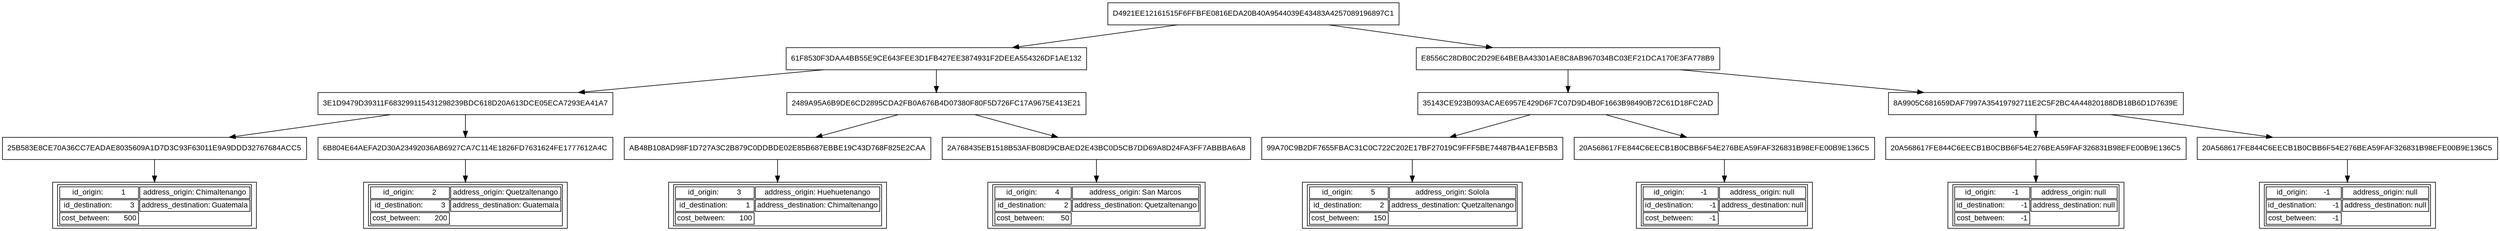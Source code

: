 digraph Merkle_tree {
node [shape=record, fontname=Arial, fontsize=12];
9 [label="D4921EE12161515F6FFBFE0816EDA20B40A9544039E43483A4257089196897C1"];
9 -> 10;
9 -> 17;
10 [label="61F8530F3DAA4BB55E9CE643FEE3D1FB427EE3874931F2DEEA554326DF1AE132"];
10 -> 11;
10 -> 14;
11 [label="3E1D9479D39311F683299115431298239BDC618D20A613DCE05ECA7293EA41A7"];
11 -> 12;
11 -> 13;
12 [label="25B583E8CE70A36CC7EADAE8035609A1D7D3C93F63011E9A9DDD32767684ACC5"];
1 [label=<<TABLE><TR>
<TD>id_origin:          1</TD>
<TD>address_origin: Chimaltenango</TD></TR>
<TR><TD>id_destination:          3</TD>
<TD>address_destination: Guatemala</TD></TR>
<TR><TD>cost_between:        500</TD></TR>
</TABLE>>];
12 -> 1;
13 [label="6B804E64AEFA2D30A23492036AB6927CA7C114E1826FD7631624FE1777612A4C"];
2 [label=<<TABLE><TR>
<TD>id_origin:          2</TD>
<TD>address_origin: Quetzaltenango</TD></TR>
<TR><TD>id_destination:          3</TD>
<TD>address_destination: Guatemala</TD></TR>
<TR><TD>cost_between:        200</TD></TR>
</TABLE>>];
13 -> 2;
14 [label="2489A95A6B9DE6CD2895CDA2FB0A676B4D07380F80F5D726FC17A9675E413E21"];
14 -> 15;
14 -> 16;
15 [label="AB48B108AD98F1D727A3C2B879C0DDBDE02E85B687EBBE19C43D768F825E2CAA"];
3 [label=<<TABLE><TR>
<TD>id_origin:          3</TD>
<TD>address_origin: Huehuetenango</TD></TR>
<TR><TD>id_destination:          1</TD>
<TD>address_destination: Chimaltenango</TD></TR>
<TR><TD>cost_between:        100</TD></TR>
</TABLE>>];
15 -> 3;
16 [label="2A768435EB1518B53AFB08D9CBAED2E43BC0D5CB7DD69A8D24FA3FF7ABBBA6A8"];
4 [label=<<TABLE><TR>
<TD>id_origin:          4</TD>
<TD>address_origin: San Marcos</TD></TR>
<TR><TD>id_destination:          2</TD>
<TD>address_destination: Quetzaltenango</TD></TR>
<TR><TD>cost_between:         50</TD></TR>
</TABLE>>];
16 -> 4;
17 [label="E8556C28DB0C2D29E64BEBA43301AE8C8AB967034BC03EF21DCA170E3FA778B9"];
17 -> 18;
17 -> 21;
18 [label="35143CE923B093ACAE6957E429D6F7C07D9D4B0F1663B98490B72C61D18FC2AD"];
18 -> 19;
18 -> 20;
19 [label="99A70C9B2DF7655FBAC31C0C722C202E17BF27019C9FFF5BE74487B4A1EFB5B3"];
5 [label=<<TABLE><TR>
<TD>id_origin:          5</TD>
<TD>address_origin: Solola</TD></TR>
<TR><TD>id_destination:          2</TD>
<TD>address_destination: Quetzaltenango</TD></TR>
<TR><TD>cost_between:        150</TD></TR>
</TABLE>>];
19 -> 5;
20 [label="20A568617FE844C6EECB1B0CBB6F54E276BEA59FAF326831B98EFE00B9E136C5"];
6 [label=<<TABLE><TR>
<TD>id_origin:         -1</TD>
<TD>address_origin: null</TD></TR>
<TR><TD>id_destination:         -1</TD>
<TD>address_destination: null</TD></TR>
<TR><TD>cost_between:         -1</TD></TR>
</TABLE>>];
20 -> 6;
21 [label="8A9905C681659DAF7997A35419792711E2C5F2BC4A44820188DB18B6D1D7639E"];
21 -> 22;
21 -> 23;
22 [label="20A568617FE844C6EECB1B0CBB6F54E276BEA59FAF326831B98EFE00B9E136C5"];
7 [label=<<TABLE><TR>
<TD>id_origin:         -1</TD>
<TD>address_origin: null</TD></TR>
<TR><TD>id_destination:         -1</TD>
<TD>address_destination: null</TD></TR>
<TR><TD>cost_between:         -1</TD></TR>
</TABLE>>];
22 -> 7;
23 [label="20A568617FE844C6EECB1B0CBB6F54E276BEA59FAF326831B98EFE00B9E136C5"];
8 [label=<<TABLE><TR>
<TD>id_origin:         -1</TD>
<TD>address_origin: null</TD></TR>
<TR><TD>id_destination:         -1</TD>
<TD>address_destination: null</TD></TR>
<TR><TD>cost_between:         -1</TD></TR>
</TABLE>>];
23 -> 8;
}
